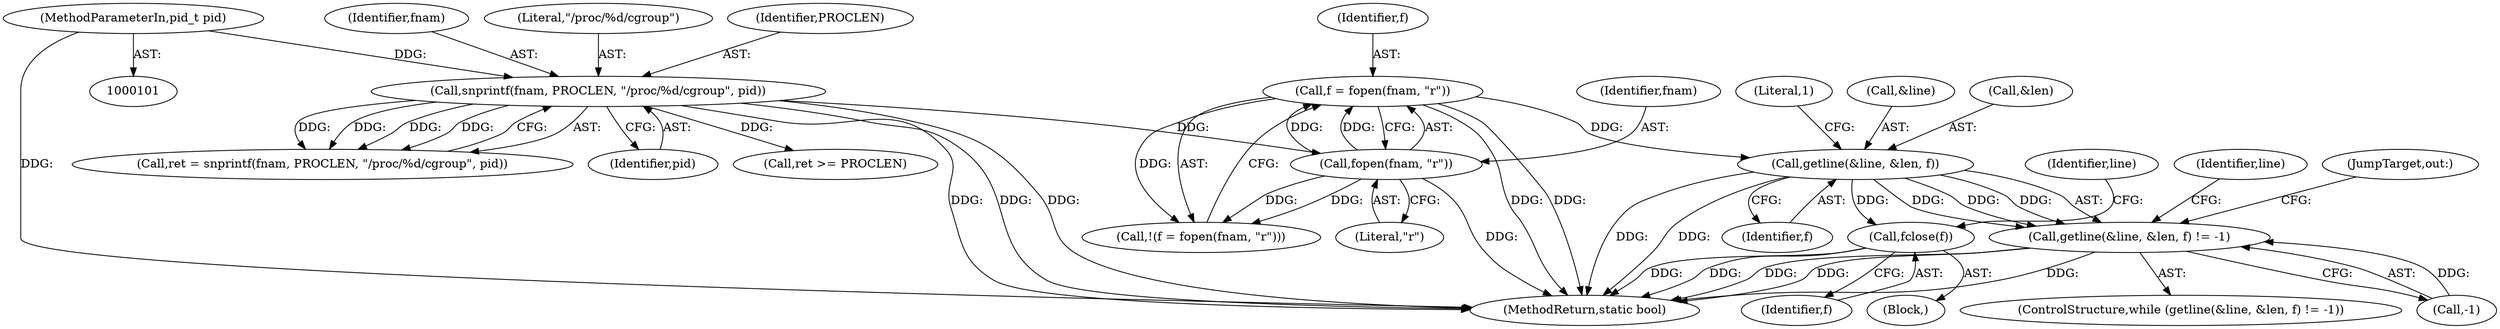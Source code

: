 digraph "1_lxcfs_a8b6c3e0537e90fba3c55910fd1b7229d54a60a7@pointer" {
"1000150" [label="(Call,getline(&line, &len, f))"];
"1000141" [label="(Call,f = fopen(fnam, \"r\"))"];
"1000143" [label="(Call,fopen(fnam, \"r\"))"];
"1000124" [label="(Call,snprintf(fnam, PROCLEN, \"/proc/%d/cgroup\", pid))"];
"1000102" [label="(MethodParameterIn,pid_t pid)"];
"1000149" [label="(Call,getline(&line, &len, f) != -1)"];
"1000239" [label="(Call,fclose(f))"];
"1000157" [label="(Literal,1)"];
"1000134" [label="(Call,ret >= PROCLEN)"];
"1000148" [label="(ControlStructure,while (getline(&line, &len, f) != -1))"];
"1000143" [label="(Call,fopen(fnam, \"r\"))"];
"1000151" [label="(Call,&line)"];
"1000239" [label="(Call,fclose(f))"];
"1000125" [label="(Identifier,fnam)"];
"1000145" [label="(Literal,\"r\")"];
"1000165" [label="(Identifier,line)"];
"1000245" [label="(MethodReturn,static bool)"];
"1000240" [label="(Identifier,f)"];
"1000127" [label="(Literal,\"/proc/%d/cgroup\")"];
"1000144" [label="(Identifier,fnam)"];
"1000142" [label="(Identifier,f)"];
"1000124" [label="(Call,snprintf(fnam, PROCLEN, \"/proc/%d/cgroup\", pid))"];
"1000156" [label="(Call,-1)"];
"1000150" [label="(Call,getline(&line, &len, f))"];
"1000238" [label="(JumpTarget,out:)"];
"1000140" [label="(Call,!(f = fopen(fnam, \"r\")))"];
"1000141" [label="(Call,f = fopen(fnam, \"r\"))"];
"1000242" [label="(Identifier,line)"];
"1000153" [label="(Call,&len)"];
"1000155" [label="(Identifier,f)"];
"1000149" [label="(Call,getline(&line, &len, f) != -1)"];
"1000122" [label="(Call,ret = snprintf(fnam, PROCLEN, \"/proc/%d/cgroup\", pid))"];
"1000126" [label="(Identifier,PROCLEN)"];
"1000128" [label="(Identifier,pid)"];
"1000106" [label="(Block,)"];
"1000102" [label="(MethodParameterIn,pid_t pid)"];
"1000150" -> "1000149"  [label="AST: "];
"1000150" -> "1000155"  [label="CFG: "];
"1000151" -> "1000150"  [label="AST: "];
"1000153" -> "1000150"  [label="AST: "];
"1000155" -> "1000150"  [label="AST: "];
"1000157" -> "1000150"  [label="CFG: "];
"1000150" -> "1000245"  [label="DDG: "];
"1000150" -> "1000245"  [label="DDG: "];
"1000150" -> "1000149"  [label="DDG: "];
"1000150" -> "1000149"  [label="DDG: "];
"1000150" -> "1000149"  [label="DDG: "];
"1000141" -> "1000150"  [label="DDG: "];
"1000150" -> "1000239"  [label="DDG: "];
"1000141" -> "1000140"  [label="AST: "];
"1000141" -> "1000143"  [label="CFG: "];
"1000142" -> "1000141"  [label="AST: "];
"1000143" -> "1000141"  [label="AST: "];
"1000140" -> "1000141"  [label="CFG: "];
"1000141" -> "1000245"  [label="DDG: "];
"1000141" -> "1000245"  [label="DDG: "];
"1000141" -> "1000140"  [label="DDG: "];
"1000143" -> "1000141"  [label="DDG: "];
"1000143" -> "1000141"  [label="DDG: "];
"1000143" -> "1000145"  [label="CFG: "];
"1000144" -> "1000143"  [label="AST: "];
"1000145" -> "1000143"  [label="AST: "];
"1000143" -> "1000245"  [label="DDG: "];
"1000143" -> "1000140"  [label="DDG: "];
"1000143" -> "1000140"  [label="DDG: "];
"1000124" -> "1000143"  [label="DDG: "];
"1000124" -> "1000122"  [label="AST: "];
"1000124" -> "1000128"  [label="CFG: "];
"1000125" -> "1000124"  [label="AST: "];
"1000126" -> "1000124"  [label="AST: "];
"1000127" -> "1000124"  [label="AST: "];
"1000128" -> "1000124"  [label="AST: "];
"1000122" -> "1000124"  [label="CFG: "];
"1000124" -> "1000245"  [label="DDG: "];
"1000124" -> "1000245"  [label="DDG: "];
"1000124" -> "1000245"  [label="DDG: "];
"1000124" -> "1000122"  [label="DDG: "];
"1000124" -> "1000122"  [label="DDG: "];
"1000124" -> "1000122"  [label="DDG: "];
"1000124" -> "1000122"  [label="DDG: "];
"1000102" -> "1000124"  [label="DDG: "];
"1000124" -> "1000134"  [label="DDG: "];
"1000102" -> "1000101"  [label="AST: "];
"1000102" -> "1000245"  [label="DDG: "];
"1000149" -> "1000148"  [label="AST: "];
"1000149" -> "1000156"  [label="CFG: "];
"1000156" -> "1000149"  [label="AST: "];
"1000165" -> "1000149"  [label="CFG: "];
"1000238" -> "1000149"  [label="CFG: "];
"1000149" -> "1000245"  [label="DDG: "];
"1000149" -> "1000245"  [label="DDG: "];
"1000149" -> "1000245"  [label="DDG: "];
"1000156" -> "1000149"  [label="DDG: "];
"1000239" -> "1000106"  [label="AST: "];
"1000239" -> "1000240"  [label="CFG: "];
"1000240" -> "1000239"  [label="AST: "];
"1000242" -> "1000239"  [label="CFG: "];
"1000239" -> "1000245"  [label="DDG: "];
"1000239" -> "1000245"  [label="DDG: "];
}
